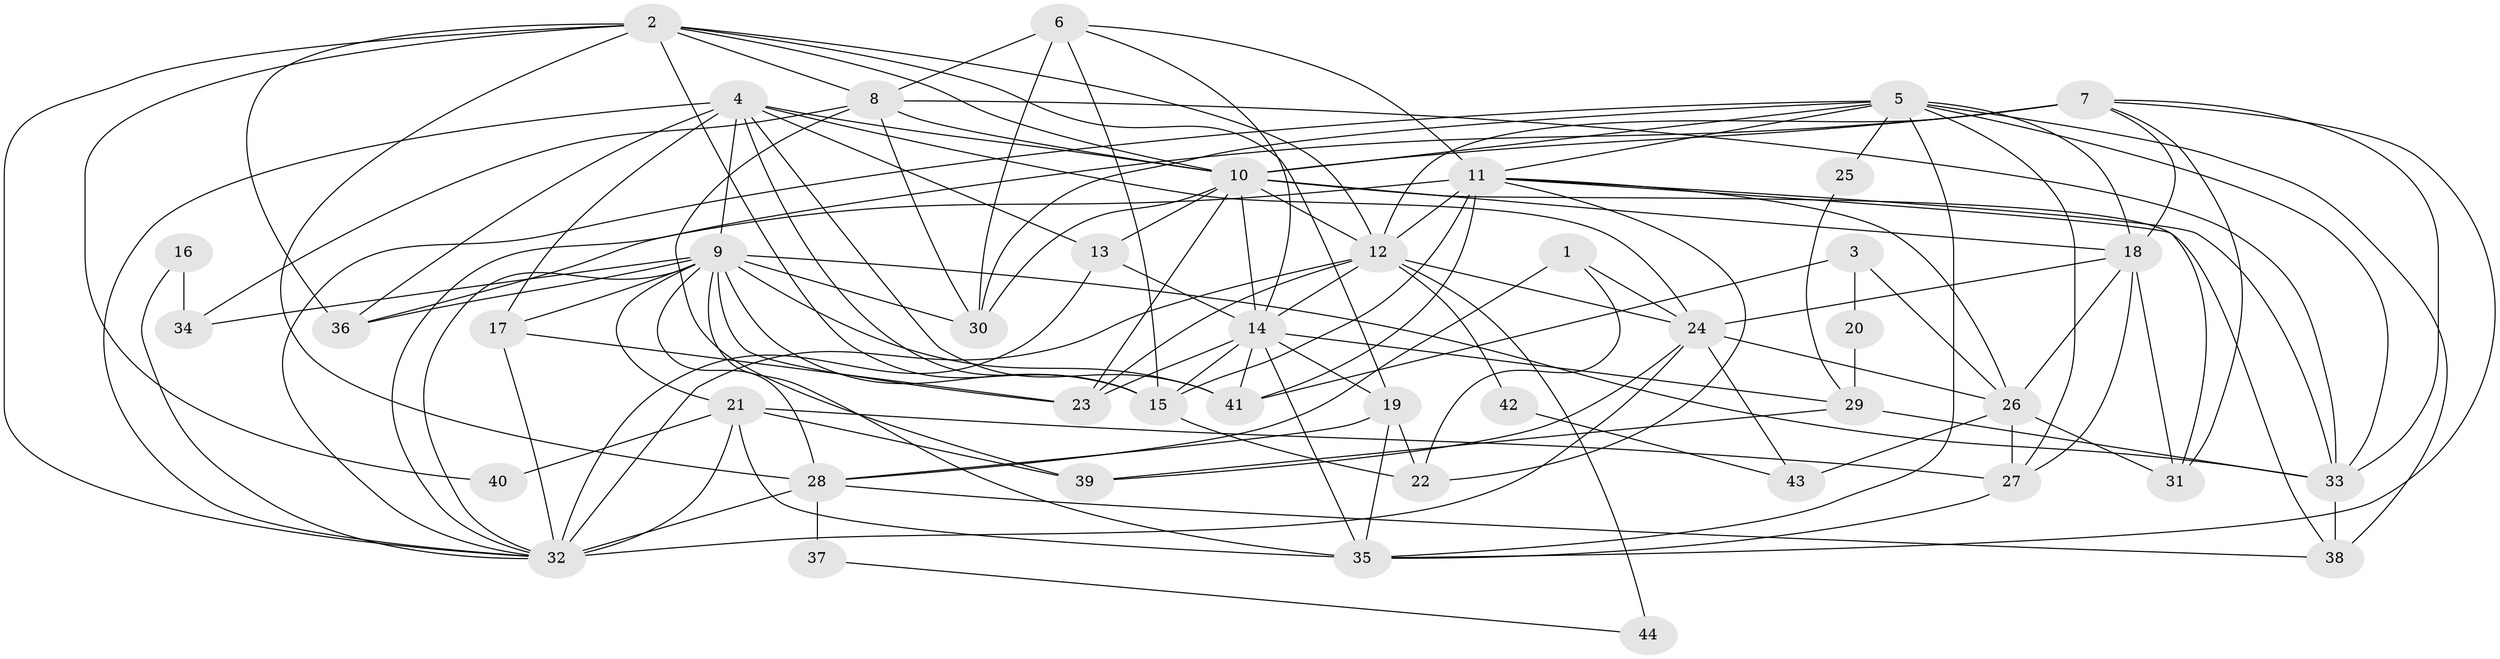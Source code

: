// original degree distribution, {3: 0.2545454545454545, 2: 0.15454545454545454, 4: 0.24545454545454545, 6: 0.15454545454545454, 5: 0.16363636363636364, 8: 0.00909090909090909, 7: 0.01818181818181818}
// Generated by graph-tools (version 1.1) at 2025/51/03/04/25 22:51:13]
// undirected, 44 vertices, 127 edges
graph export_dot {
  node [color=gray90,style=filled];
  1;
  2;
  3;
  4;
  5;
  6;
  7;
  8;
  9;
  10;
  11;
  12;
  13;
  14;
  15;
  16;
  17;
  18;
  19;
  20;
  21;
  22;
  23;
  24;
  25;
  26;
  27;
  28;
  29;
  30;
  31;
  32;
  33;
  34;
  35;
  36;
  37;
  38;
  39;
  40;
  41;
  42;
  43;
  44;
  1 -- 22 [weight=1.0];
  1 -- 24 [weight=1.0];
  1 -- 28 [weight=1.0];
  2 -- 8 [weight=2.0];
  2 -- 10 [weight=1.0];
  2 -- 12 [weight=1.0];
  2 -- 15 [weight=1.0];
  2 -- 19 [weight=1.0];
  2 -- 28 [weight=1.0];
  2 -- 32 [weight=1.0];
  2 -- 36 [weight=1.0];
  2 -- 40 [weight=1.0];
  3 -- 20 [weight=1.0];
  3 -- 26 [weight=1.0];
  3 -- 41 [weight=1.0];
  4 -- 9 [weight=2.0];
  4 -- 10 [weight=1.0];
  4 -- 13 [weight=1.0];
  4 -- 15 [weight=1.0];
  4 -- 17 [weight=1.0];
  4 -- 24 [weight=1.0];
  4 -- 32 [weight=1.0];
  4 -- 36 [weight=1.0];
  4 -- 41 [weight=1.0];
  5 -- 10 [weight=1.0];
  5 -- 11 [weight=1.0];
  5 -- 18 [weight=1.0];
  5 -- 25 [weight=1.0];
  5 -- 27 [weight=1.0];
  5 -- 30 [weight=1.0];
  5 -- 32 [weight=1.0];
  5 -- 33 [weight=1.0];
  5 -- 35 [weight=1.0];
  5 -- 38 [weight=1.0];
  6 -- 8 [weight=2.0];
  6 -- 11 [weight=1.0];
  6 -- 14 [weight=1.0];
  6 -- 15 [weight=3.0];
  6 -- 30 [weight=1.0];
  7 -- 10 [weight=1.0];
  7 -- 12 [weight=2.0];
  7 -- 18 [weight=1.0];
  7 -- 31 [weight=1.0];
  7 -- 32 [weight=1.0];
  7 -- 33 [weight=1.0];
  7 -- 35 [weight=1.0];
  8 -- 10 [weight=1.0];
  8 -- 30 [weight=1.0];
  8 -- 33 [weight=1.0];
  8 -- 34 [weight=1.0];
  8 -- 39 [weight=1.0];
  9 -- 15 [weight=1.0];
  9 -- 17 [weight=1.0];
  9 -- 21 [weight=1.0];
  9 -- 23 [weight=1.0];
  9 -- 28 [weight=1.0];
  9 -- 30 [weight=1.0];
  9 -- 32 [weight=2.0];
  9 -- 33 [weight=1.0];
  9 -- 34 [weight=1.0];
  9 -- 35 [weight=1.0];
  9 -- 36 [weight=1.0];
  9 -- 41 [weight=1.0];
  10 -- 12 [weight=1.0];
  10 -- 13 [weight=3.0];
  10 -- 14 [weight=2.0];
  10 -- 18 [weight=1.0];
  10 -- 23 [weight=1.0];
  10 -- 30 [weight=1.0];
  10 -- 38 [weight=1.0];
  11 -- 12 [weight=1.0];
  11 -- 15 [weight=2.0];
  11 -- 22 [weight=1.0];
  11 -- 26 [weight=1.0];
  11 -- 31 [weight=1.0];
  11 -- 33 [weight=1.0];
  11 -- 36 [weight=1.0];
  11 -- 41 [weight=1.0];
  12 -- 14 [weight=1.0];
  12 -- 23 [weight=2.0];
  12 -- 24 [weight=1.0];
  12 -- 32 [weight=2.0];
  12 -- 42 [weight=1.0];
  12 -- 44 [weight=2.0];
  13 -- 14 [weight=2.0];
  13 -- 32 [weight=1.0];
  14 -- 15 [weight=1.0];
  14 -- 19 [weight=1.0];
  14 -- 23 [weight=3.0];
  14 -- 29 [weight=1.0];
  14 -- 35 [weight=1.0];
  14 -- 41 [weight=2.0];
  15 -- 22 [weight=2.0];
  16 -- 32 [weight=1.0];
  16 -- 34 [weight=1.0];
  17 -- 23 [weight=1.0];
  17 -- 32 [weight=2.0];
  18 -- 24 [weight=1.0];
  18 -- 26 [weight=1.0];
  18 -- 27 [weight=1.0];
  18 -- 31 [weight=1.0];
  19 -- 22 [weight=1.0];
  19 -- 28 [weight=1.0];
  19 -- 35 [weight=1.0];
  20 -- 29 [weight=1.0];
  21 -- 27 [weight=1.0];
  21 -- 32 [weight=1.0];
  21 -- 35 [weight=1.0];
  21 -- 39 [weight=1.0];
  21 -- 40 [weight=1.0];
  24 -- 26 [weight=1.0];
  24 -- 32 [weight=3.0];
  24 -- 39 [weight=1.0];
  24 -- 43 [weight=1.0];
  25 -- 29 [weight=1.0];
  26 -- 27 [weight=2.0];
  26 -- 31 [weight=1.0];
  26 -- 43 [weight=1.0];
  27 -- 35 [weight=1.0];
  28 -- 32 [weight=1.0];
  28 -- 37 [weight=2.0];
  28 -- 38 [weight=1.0];
  29 -- 33 [weight=1.0];
  29 -- 39 [weight=1.0];
  33 -- 38 [weight=2.0];
  37 -- 44 [weight=1.0];
  42 -- 43 [weight=1.0];
}

